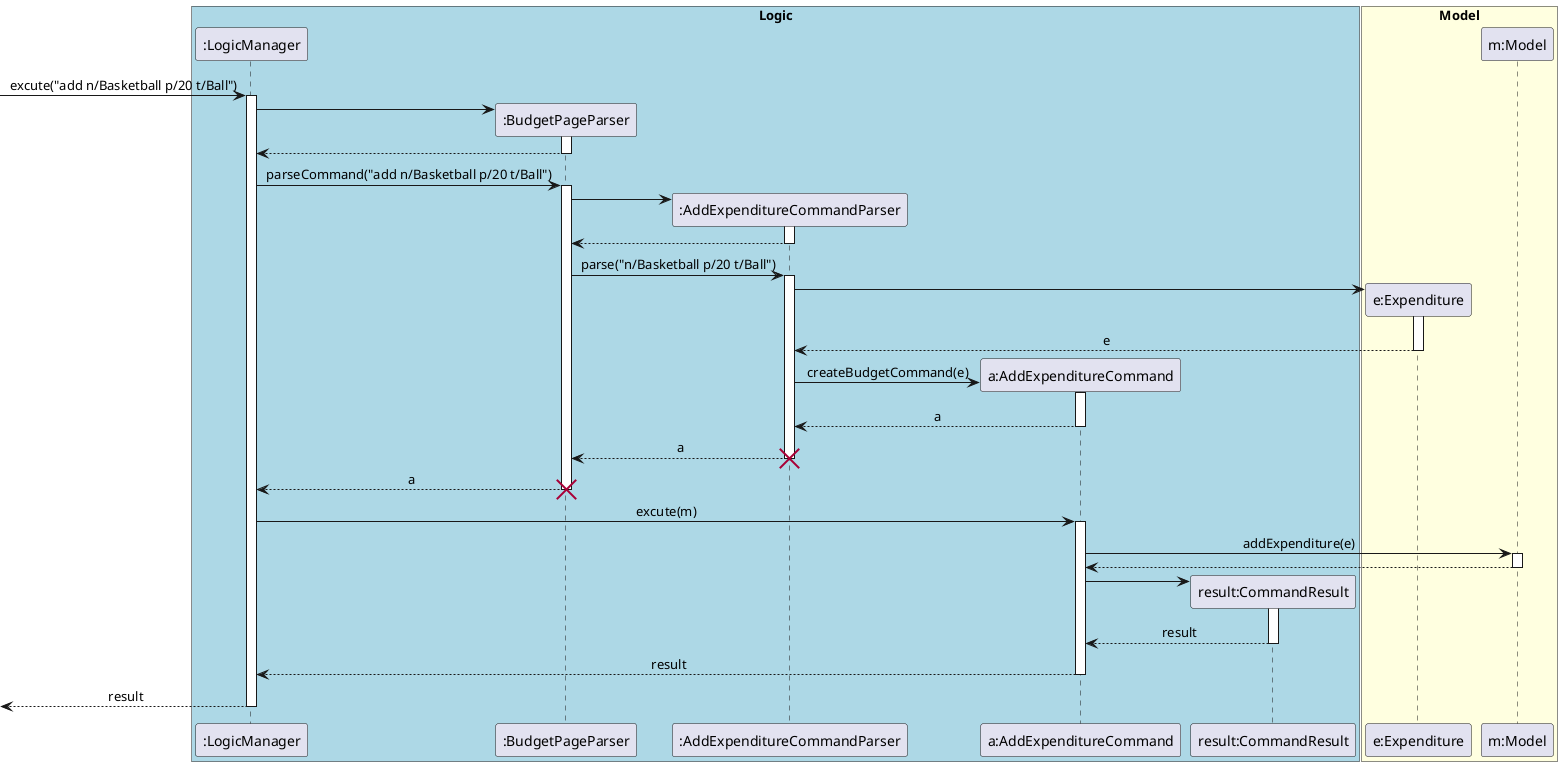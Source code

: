 @startuml
skinparam Sequence {
    MessageAlign center
}
box "Logic" #LightBlue
participant ":LogicManager" as LM
participant ":BudgetPageParser" as BPP
participant ":AddExpenditureCommandParser" as AECP
participant "a:AddExpenditureCommand" as AEC
participant "result:CommandResult" as CR
end box

box "Model" #LightYellow
participant "e:Expenditure" as Expenditure
participant "m:Model" as M
end box

[-> LM : excute("add n/Basketball p/20 t/Ball")
activate LM
create BPP
LM -> BPP
activate BPP
LM <-- BPP

deactivate BPP
LM -> BPP : parseCommand("add n/Basketball p/20 t/Ball")
activate BPP

create AECP
BPP -> AECP
activate AECP
BPP <-- AECP
deactivate AECP
BPP -> AECP : parse("n/Basketball p/20 t/Ball")
activate AECP

create Expenditure
AECP -> Expenditure
activate Expenditure
AECP <-- Expenditure : e
deactivate Expenditure

create AEC
AECP -> AEC : createBudgetCommand(e)
activate AEC
AECP <-- AEC : a
deactivate AEC
BPP <-- AECP : a

destroy AECP

deactivate AECP
LM <-- BPP : a
deactivate BPP
destroy BPP

LM -> AEC: excute(m)

activate AEC
AEC -> M : addExpenditure(e)
activate M
AEC <-- M
deactivate M

create CR
AEC -> CR
activate CR
AEC <-- CR : result
deactivate CR

LM <-- AEC: result
deactivate AEC
[<-- LM : result
deactivate LM

@enduml
